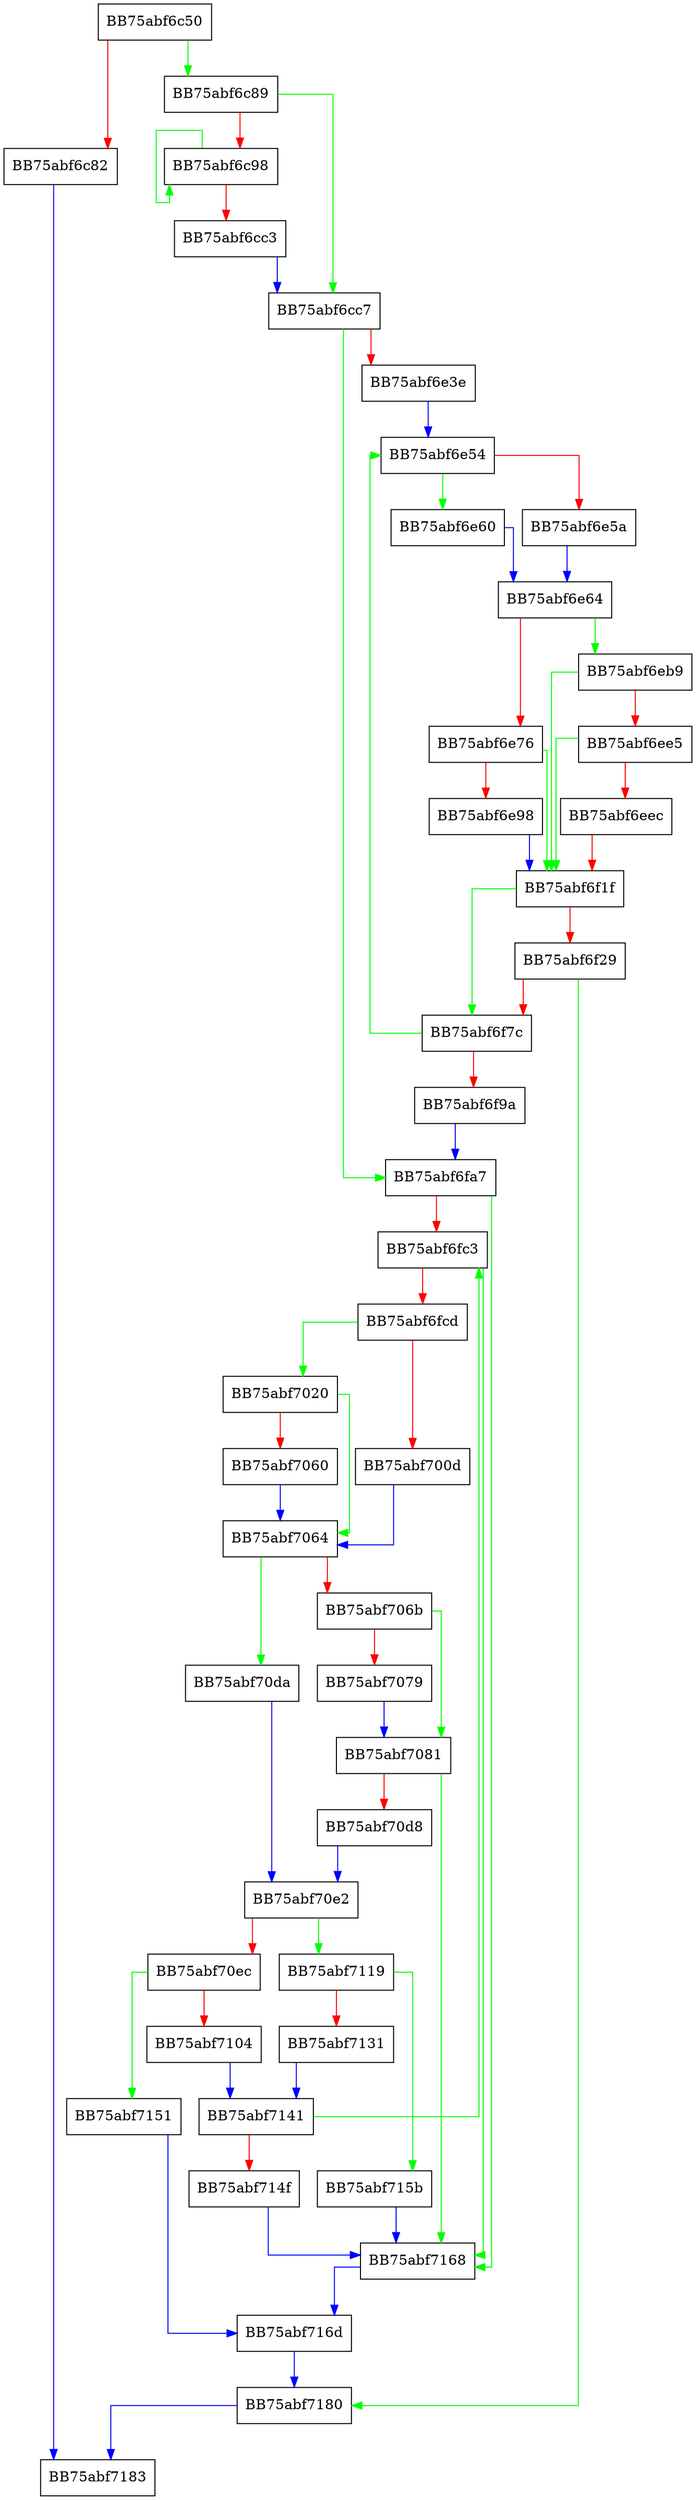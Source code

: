 digraph ZSTD_btGetAllMatches_extDict_6 {
  node [shape="box"];
  graph [splines=ortho];
  BB75abf6c50 -> BB75abf6c89 [color="green"];
  BB75abf6c50 -> BB75abf6c82 [color="red"];
  BB75abf6c82 -> BB75abf7183 [color="blue"];
  BB75abf6c89 -> BB75abf6cc7 [color="green"];
  BB75abf6c89 -> BB75abf6c98 [color="red"];
  BB75abf6c98 -> BB75abf6c98 [color="green"];
  BB75abf6c98 -> BB75abf6cc3 [color="red"];
  BB75abf6cc3 -> BB75abf6cc7 [color="blue"];
  BB75abf6cc7 -> BB75abf6fa7 [color="green"];
  BB75abf6cc7 -> BB75abf6e3e [color="red"];
  BB75abf6e3e -> BB75abf6e54 [color="blue"];
  BB75abf6e54 -> BB75abf6e60 [color="green"];
  BB75abf6e54 -> BB75abf6e5a [color="red"];
  BB75abf6e5a -> BB75abf6e64 [color="blue"];
  BB75abf6e60 -> BB75abf6e64 [color="blue"];
  BB75abf6e64 -> BB75abf6eb9 [color="green"];
  BB75abf6e64 -> BB75abf6e76 [color="red"];
  BB75abf6e76 -> BB75abf6f1f [color="green"];
  BB75abf6e76 -> BB75abf6e98 [color="red"];
  BB75abf6e98 -> BB75abf6f1f [color="blue"];
  BB75abf6eb9 -> BB75abf6f1f [color="green"];
  BB75abf6eb9 -> BB75abf6ee5 [color="red"];
  BB75abf6ee5 -> BB75abf6f1f [color="green"];
  BB75abf6ee5 -> BB75abf6eec [color="red"];
  BB75abf6eec -> BB75abf6f1f [color="red"];
  BB75abf6f1f -> BB75abf6f7c [color="green"];
  BB75abf6f1f -> BB75abf6f29 [color="red"];
  BB75abf6f29 -> BB75abf7180 [color="green"];
  BB75abf6f29 -> BB75abf6f7c [color="red"];
  BB75abf6f7c -> BB75abf6e54 [color="green"];
  BB75abf6f7c -> BB75abf6f9a [color="red"];
  BB75abf6f9a -> BB75abf6fa7 [color="blue"];
  BB75abf6fa7 -> BB75abf7168 [color="green"];
  BB75abf6fa7 -> BB75abf6fc3 [color="red"];
  BB75abf6fc3 -> BB75abf7168 [color="green"];
  BB75abf6fc3 -> BB75abf6fcd [color="red"];
  BB75abf6fcd -> BB75abf7020 [color="green"];
  BB75abf6fcd -> BB75abf700d [color="red"];
  BB75abf700d -> BB75abf7064 [color="blue"];
  BB75abf7020 -> BB75abf7064 [color="green"];
  BB75abf7020 -> BB75abf7060 [color="red"];
  BB75abf7060 -> BB75abf7064 [color="blue"];
  BB75abf7064 -> BB75abf70da [color="green"];
  BB75abf7064 -> BB75abf706b [color="red"];
  BB75abf706b -> BB75abf7081 [color="green"];
  BB75abf706b -> BB75abf7079 [color="red"];
  BB75abf7079 -> BB75abf7081 [color="blue"];
  BB75abf7081 -> BB75abf7168 [color="green"];
  BB75abf7081 -> BB75abf70d8 [color="red"];
  BB75abf70d8 -> BB75abf70e2 [color="blue"];
  BB75abf70da -> BB75abf70e2 [color="blue"];
  BB75abf70e2 -> BB75abf7119 [color="green"];
  BB75abf70e2 -> BB75abf70ec [color="red"];
  BB75abf70ec -> BB75abf7151 [color="green"];
  BB75abf70ec -> BB75abf7104 [color="red"];
  BB75abf7104 -> BB75abf7141 [color="blue"];
  BB75abf7119 -> BB75abf715b [color="green"];
  BB75abf7119 -> BB75abf7131 [color="red"];
  BB75abf7131 -> BB75abf7141 [color="blue"];
  BB75abf7141 -> BB75abf6fc3 [color="green"];
  BB75abf7141 -> BB75abf714f [color="red"];
  BB75abf714f -> BB75abf7168 [color="blue"];
  BB75abf7151 -> BB75abf716d [color="blue"];
  BB75abf715b -> BB75abf7168 [color="blue"];
  BB75abf7168 -> BB75abf716d [color="blue"];
  BB75abf716d -> BB75abf7180 [color="blue"];
  BB75abf7180 -> BB75abf7183 [color="blue"];
}